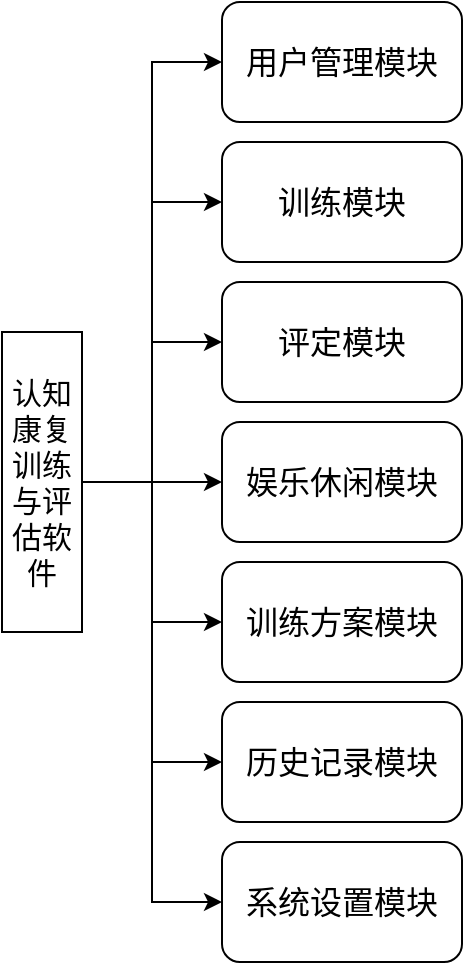 <mxfile version="17.4.6" type="github">
  <diagram id="sHgI5tm2t7_yWHwsllLj" name="Page-1">
    <mxGraphModel dx="480" dy="594" grid="1" gridSize="10" guides="1" tooltips="1" connect="1" arrows="1" fold="1" page="1" pageScale="1" pageWidth="827" pageHeight="1169" math="0" shadow="0">
      <root>
        <mxCell id="0" />
        <mxCell id="1" parent="0" />
        <mxCell id="IVKgsKoWuxMzUTZAROl3-1" value="&lt;p class=&quot;MsoNormal&quot;&gt;&lt;span style=&quot;font-size: 12.0pt&quot;&gt;&lt;font face=&quot;宋体&quot;&gt;用户管理模块&lt;/font&gt;&lt;/span&gt;&lt;/p&gt;" style="rounded=1;whiteSpace=wrap;html=1;" vertex="1" parent="1">
          <mxGeometry x="220" y="90" width="120" height="60" as="geometry" />
        </mxCell>
        <mxCell id="IVKgsKoWuxMzUTZAROl3-10" style="edgeStyle=orthogonalEdgeStyle;rounded=0;orthogonalLoop=1;jettySize=auto;html=1;exitX=1;exitY=0.5;exitDx=0;exitDy=0;entryX=0;entryY=0.5;entryDx=0;entryDy=0;fontSize=15;" edge="1" parent="1" source="IVKgsKoWuxMzUTZAROl3-8" target="IVKgsKoWuxMzUTZAROl3-2">
          <mxGeometry relative="1" as="geometry" />
        </mxCell>
        <mxCell id="IVKgsKoWuxMzUTZAROl3-2" value="&lt;p class=&quot;MsoNormal&quot;&gt;&lt;span style=&quot;font-size: 12.0pt&quot;&gt;&lt;font face=&quot;宋体&quot;&gt;训练模块&lt;/font&gt;&lt;/span&gt;&lt;/p&gt;" style="rounded=1;whiteSpace=wrap;html=1;" vertex="1" parent="1">
          <mxGeometry x="220" y="160" width="120" height="60" as="geometry" />
        </mxCell>
        <mxCell id="IVKgsKoWuxMzUTZAROl3-11" style="edgeStyle=orthogonalEdgeStyle;rounded=0;orthogonalLoop=1;jettySize=auto;html=1;exitX=1;exitY=0.5;exitDx=0;exitDy=0;entryX=0;entryY=0.5;entryDx=0;entryDy=0;fontSize=15;" edge="1" parent="1" source="IVKgsKoWuxMzUTZAROl3-8" target="IVKgsKoWuxMzUTZAROl3-3">
          <mxGeometry relative="1" as="geometry" />
        </mxCell>
        <mxCell id="IVKgsKoWuxMzUTZAROl3-3" value="&lt;p class=&quot;MsoNormal&quot;&gt;&lt;span style=&quot;font-size: 12.0pt&quot;&gt;&lt;font face=&quot;宋体&quot;&gt;评&lt;/font&gt;&lt;/span&gt;&lt;span style=&quot;font-size: 12.0pt&quot;&gt;&lt;font face=&quot;宋体&quot;&gt;定&lt;/font&gt;&lt;/span&gt;&lt;span style=&quot;font-size: 12.0pt&quot;&gt;&lt;font face=&quot;宋体&quot;&gt;模块&lt;/font&gt;&lt;/span&gt;&lt;/p&gt;" style="rounded=1;whiteSpace=wrap;html=1;" vertex="1" parent="1">
          <mxGeometry x="220" y="230" width="120" height="60" as="geometry" />
        </mxCell>
        <mxCell id="IVKgsKoWuxMzUTZAROl3-4" value="&lt;p class=&quot;MsoNormal&quot;&gt;&lt;span style=&quot;font-size: 12.0pt&quot;&gt;&lt;font face=&quot;宋体&quot;&gt;娱乐休闲模块&lt;/font&gt;&lt;/span&gt;&lt;/p&gt;" style="rounded=1;whiteSpace=wrap;html=1;" vertex="1" parent="1">
          <mxGeometry x="220" y="300" width="120" height="60" as="geometry" />
        </mxCell>
        <mxCell id="IVKgsKoWuxMzUTZAROl3-13" style="edgeStyle=orthogonalEdgeStyle;rounded=0;orthogonalLoop=1;jettySize=auto;html=1;exitX=1;exitY=0.5;exitDx=0;exitDy=0;entryX=0;entryY=0.5;entryDx=0;entryDy=0;fontSize=15;" edge="1" parent="1" source="IVKgsKoWuxMzUTZAROl3-8" target="IVKgsKoWuxMzUTZAROl3-5">
          <mxGeometry relative="1" as="geometry" />
        </mxCell>
        <mxCell id="IVKgsKoWuxMzUTZAROl3-5" value="&lt;p class=&quot;MsoNormal&quot;&gt;&lt;span style=&quot;font-size: 12.0pt&quot;&gt;&lt;font face=&quot;宋体&quot;&gt;训练&lt;/font&gt;&lt;/span&gt;&lt;span style=&quot;font-size: 12.0pt&quot;&gt;&lt;font face=&quot;宋体&quot;&gt;方案模块&lt;/font&gt;&lt;/span&gt;&lt;/p&gt;" style="rounded=1;whiteSpace=wrap;html=1;" vertex="1" parent="1">
          <mxGeometry x="220" y="370" width="120" height="60" as="geometry" />
        </mxCell>
        <mxCell id="IVKgsKoWuxMzUTZAROl3-6" value="&lt;p class=&quot;MsoNormal&quot;&gt;&lt;span style=&quot;font-size: 12.0pt&quot;&gt;&lt;font face=&quot;宋体&quot;&gt;历史记录&lt;/font&gt;&lt;/span&gt;&lt;span style=&quot;font-size: 12.0pt&quot;&gt;&lt;font face=&quot;宋体&quot;&gt;模块&lt;/font&gt;&lt;/span&gt;&lt;/p&gt;" style="rounded=1;whiteSpace=wrap;html=1;" vertex="1" parent="1">
          <mxGeometry x="220" y="440" width="120" height="60" as="geometry" />
        </mxCell>
        <mxCell id="IVKgsKoWuxMzUTZAROl3-7" value="&lt;p class=&quot;MsoNormal&quot;&gt;&lt;span style=&quot;font-size: 12.0pt&quot;&gt;&lt;font face=&quot;宋体&quot;&gt;系统&lt;/font&gt;&lt;/span&gt;&lt;span style=&quot;font-size: 12.0pt&quot;&gt;&lt;font face=&quot;宋体&quot;&gt;设置模块&lt;/font&gt;&lt;/span&gt;&lt;/p&gt;" style="rounded=1;whiteSpace=wrap;html=1;" vertex="1" parent="1">
          <mxGeometry x="220" y="510" width="120" height="60" as="geometry" />
        </mxCell>
        <mxCell id="IVKgsKoWuxMzUTZAROl3-19" style="edgeStyle=orthogonalEdgeStyle;rounded=0;orthogonalLoop=1;jettySize=auto;html=1;entryX=0;entryY=0.5;entryDx=0;entryDy=0;fontSize=15;" edge="1" parent="1" source="IVKgsKoWuxMzUTZAROl3-8" target="IVKgsKoWuxMzUTZAROl3-1">
          <mxGeometry relative="1" as="geometry" />
        </mxCell>
        <mxCell id="IVKgsKoWuxMzUTZAROl3-20" style="edgeStyle=orthogonalEdgeStyle;rounded=0;orthogonalLoop=1;jettySize=auto;html=1;entryX=0;entryY=0.5;entryDx=0;entryDy=0;fontSize=15;" edge="1" parent="1" source="IVKgsKoWuxMzUTZAROl3-8" target="IVKgsKoWuxMzUTZAROl3-6">
          <mxGeometry relative="1" as="geometry" />
        </mxCell>
        <mxCell id="IVKgsKoWuxMzUTZAROl3-21" style="edgeStyle=orthogonalEdgeStyle;rounded=0;orthogonalLoop=1;jettySize=auto;html=1;entryX=0;entryY=0.5;entryDx=0;entryDy=0;fontSize=15;" edge="1" parent="1" source="IVKgsKoWuxMzUTZAROl3-8" target="IVKgsKoWuxMzUTZAROl3-7">
          <mxGeometry relative="1" as="geometry" />
        </mxCell>
        <mxCell id="IVKgsKoWuxMzUTZAROl3-22" style="edgeStyle=orthogonalEdgeStyle;rounded=0;orthogonalLoop=1;jettySize=auto;html=1;entryX=0;entryY=0.5;entryDx=0;entryDy=0;fontSize=15;" edge="1" parent="1" source="IVKgsKoWuxMzUTZAROl3-8" target="IVKgsKoWuxMzUTZAROl3-4">
          <mxGeometry relative="1" as="geometry" />
        </mxCell>
        <mxCell id="IVKgsKoWuxMzUTZAROl3-8" value="认知康复训练与评估软件" style="rounded=0;html=1;align=center;horizontal=1;labelPosition=center;verticalLabelPosition=middle;verticalAlign=middle;whiteSpace=wrap;fontSize=15;" vertex="1" parent="1">
          <mxGeometry x="110" y="255" width="40" height="150" as="geometry" />
        </mxCell>
      </root>
    </mxGraphModel>
  </diagram>
</mxfile>
